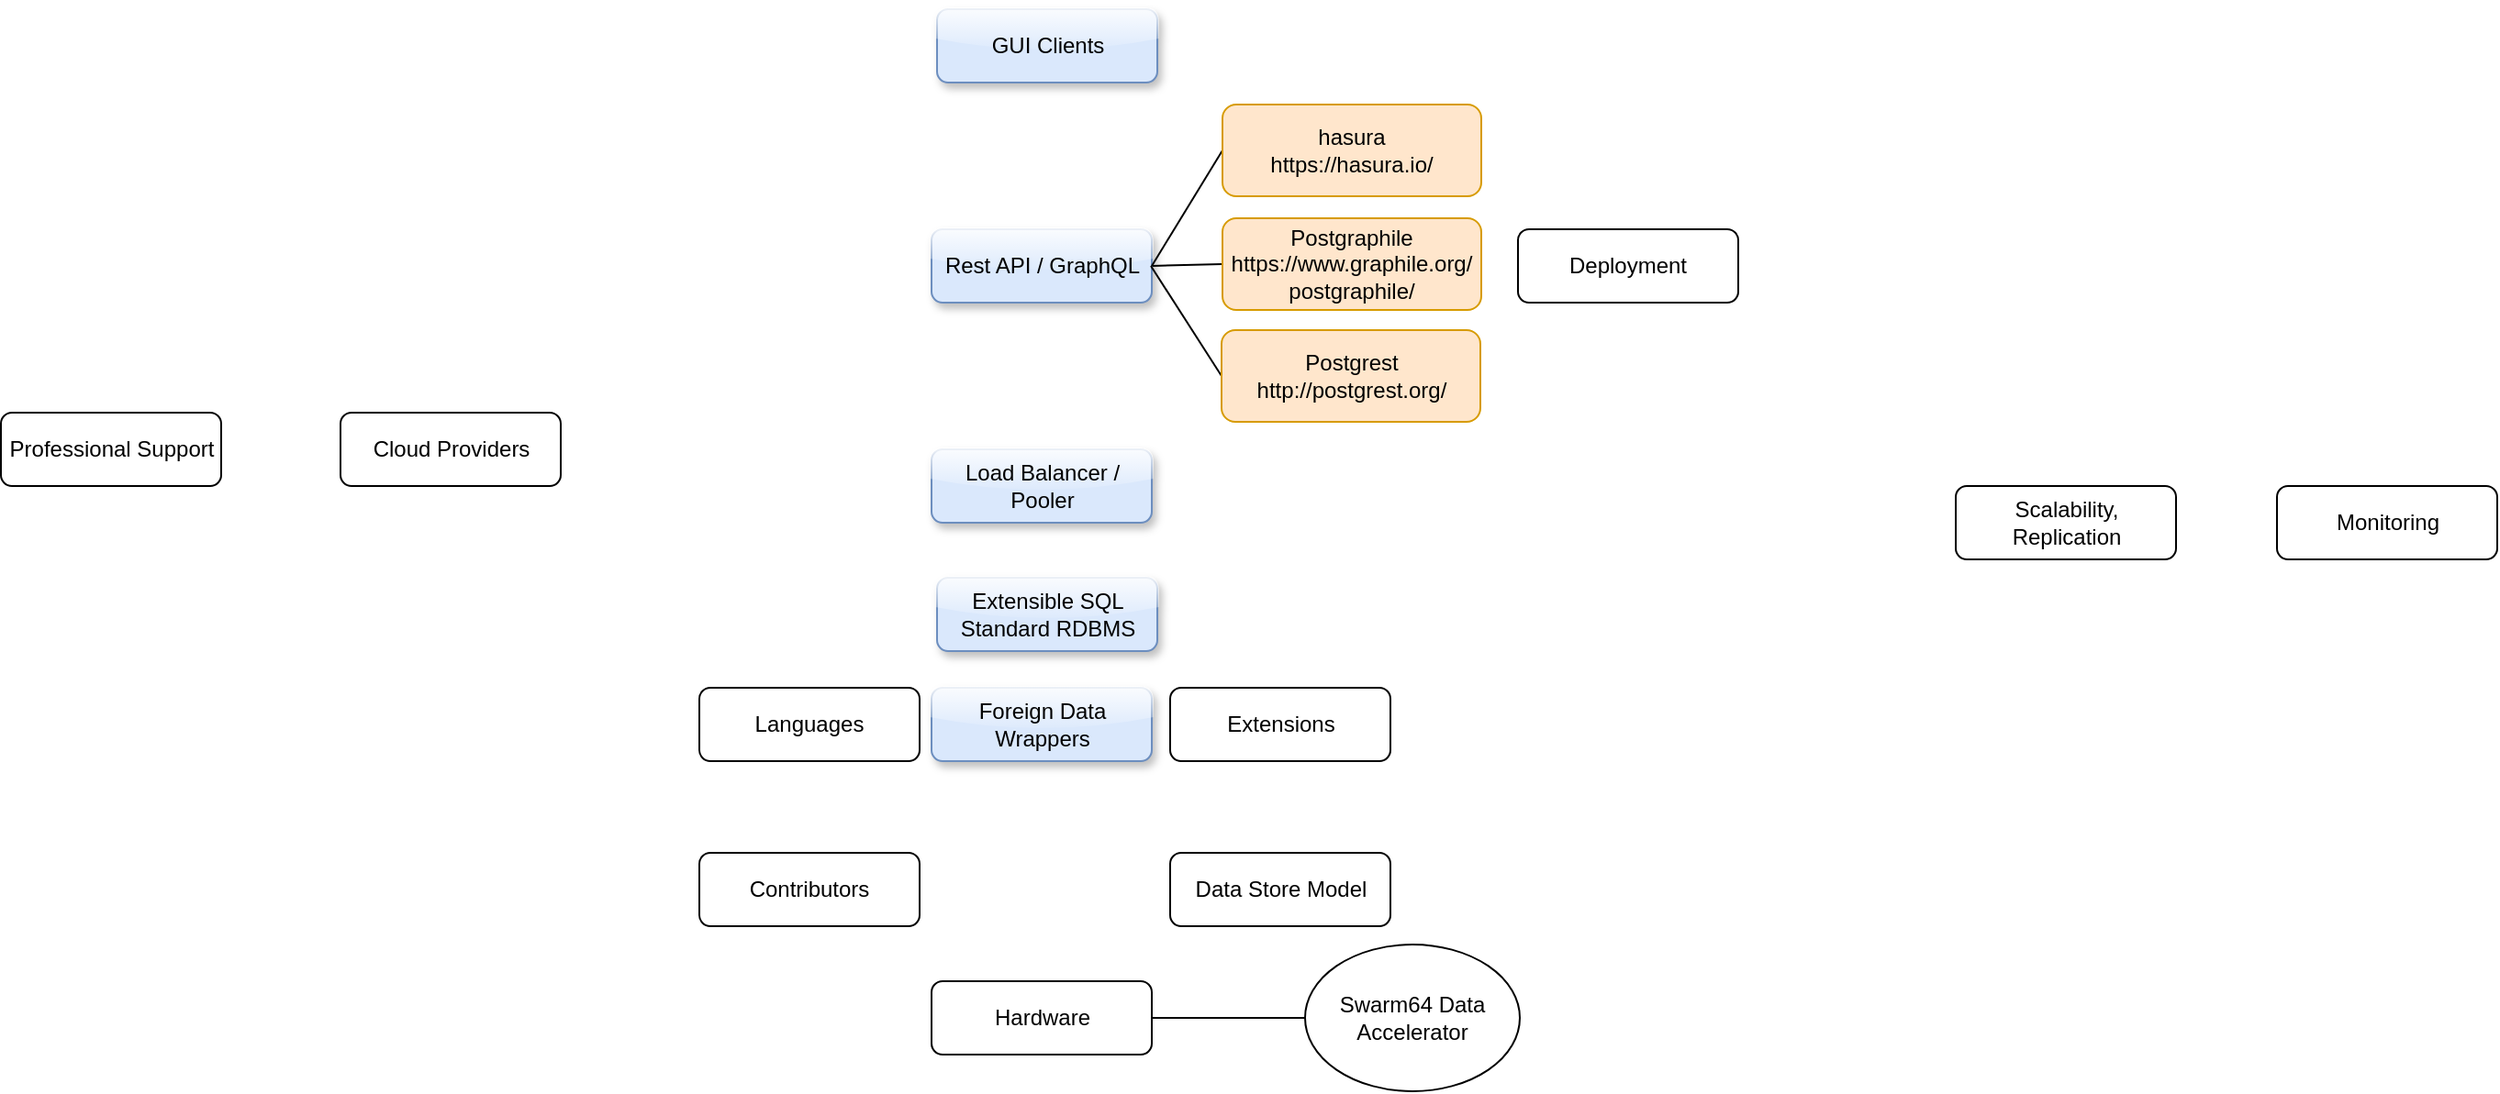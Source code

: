 <mxfile version="11.1.4" type="github"><diagram id="6a731a19-8d31-9384-78a2-239565b7b9f0" name="Page-1"><mxGraphModel dx="1422" dy="1711" grid="1" gridSize="10" guides="1" tooltips="1" connect="1" arrows="1" fold="1" page="1" pageScale="1" pageWidth="1169" pageHeight="827" background="#ffffff" math="0" shadow="0"><root><mxCell id="0"/><mxCell id="1" parent="0"/><mxCell id="qYoUqwugDs_8l-8_ZZNk-1542" value="Languages" style="rounded=1;whiteSpace=wrap;html=1;" parent="1" vertex="1"><mxGeometry x="494" y="-420" width="120" height="40" as="geometry"/></mxCell><mxCell id="xO5iW77-2609iIl7646L-1542" value="Foreign Data Wrappers" style="rounded=1;whiteSpace=wrap;html=1;shadow=1;strokeColor=#6c8ebf;fillColor=#dae8fc;glass=1;" parent="1" vertex="1"><mxGeometry x="620.5" y="-420" width="120" height="40" as="geometry"/></mxCell><mxCell id="xO5iW77-2609iIl7646L-1543" value="Extensions" style="rounded=1;whiteSpace=wrap;html=1;" parent="1" vertex="1"><mxGeometry x="750.5" y="-420" width="120" height="40" as="geometry"/></mxCell><mxCell id="xO5iW77-2609iIl7646L-1544" value="Data Store Model" style="rounded=1;whiteSpace=wrap;html=1;" parent="1" vertex="1"><mxGeometry x="750.5" y="-330" width="120" height="40" as="geometry"/></mxCell><mxCell id="xO5iW77-2609iIl7646L-1545" value="Deployment" style="rounded=1;whiteSpace=wrap;html=1;" parent="1" vertex="1"><mxGeometry x="940" y="-670" width="120" height="40" as="geometry"/></mxCell><mxCell id="xO5iW77-2609iIl7646L-1546" value="Load Balancer / Pooler" style="rounded=1;whiteSpace=wrap;html=1;shadow=1;strokeColor=#6c8ebf;fillColor=#dae8fc;glass=1;" parent="1" vertex="1"><mxGeometry x="620.5" y="-550" width="120" height="40" as="geometry"/></mxCell><mxCell id="xO5iW77-2609iIl7646L-1547" value="Scalability, Replication" style="rounded=1;whiteSpace=wrap;html=1;" parent="1" vertex="1"><mxGeometry x="1178.5" y="-530" width="120" height="40" as="geometry"/></mxCell><mxCell id="xO5iW77-2609iIl7646L-1548" value="Monitoring" style="rounded=1;whiteSpace=wrap;html=1;" parent="1" vertex="1"><mxGeometry x="1353.5" y="-530" width="120" height="40" as="geometry"/></mxCell><mxCell id="wK-X1UXonODeccGO6W6j-1548" style="rounded=0;orthogonalLoop=1;jettySize=auto;html=1;exitX=1;exitY=0.5;exitDx=0;exitDy=0;entryX=0;entryY=0.5;entryDx=0;entryDy=0;endArrow=none;endFill=0;" parent="1" source="xO5iW77-2609iIl7646L-1549" target="wK-X1UXonODeccGO6W6j-1547" edge="1"><mxGeometry relative="1" as="geometry"/></mxCell><mxCell id="xO5iW77-2609iIl7646L-1549" value="Rest API / GraphQL" style="rounded=1;whiteSpace=wrap;html=1;fillColor=#dae8fc;strokeColor=#6c8ebf;shadow=1;glass=1;comic=0;" parent="1" vertex="1"><mxGeometry x="620.5" y="-670" width="120" height="40" as="geometry"/></mxCell><mxCell id="xO5iW77-2609iIl7646L-1550" value="GUI Clients" style="rounded=1;whiteSpace=wrap;html=1;shadow=1;strokeColor=#6c8ebf;fillColor=#dae8fc;glass=1;" parent="1" vertex="1"><mxGeometry x="623.5" y="-790" width="120" height="40" as="geometry"/></mxCell><UserObject label="Contributors" link="https://www.postgresql.org/community/contributors/" id="xO5iW77-2609iIl7646L-1551"><mxCell style="rounded=1;whiteSpace=wrap;html=1;" parent="1" vertex="1"><mxGeometry x="494" y="-330" width="120" height="40" as="geometry"/></mxCell></UserObject><mxCell id="xO5iW77-2609iIl7646L-1552" value="Professional Support" style="rounded=1;whiteSpace=wrap;html=1;" parent="1" vertex="1"><mxGeometry x="113.5" y="-570" width="120" height="40" as="geometry"/></mxCell><mxCell id="xO5iW77-2609iIl7646L-1553" value="Cloud Providers" style="rounded=1;whiteSpace=wrap;html=1;" parent="1" vertex="1"><mxGeometry x="298.5" y="-570" width="120" height="40" as="geometry"/></mxCell><mxCell id="xO5iW77-2609iIl7646L-1554" value="Extensible SQL Standard RDBMS" style="rounded=1;whiteSpace=wrap;html=1;shadow=1;strokeColor=#6c8ebf;fillColor=#dae8fc;glass=1;" parent="1" vertex="1"><mxGeometry x="623.5" y="-480" width="120" height="40" as="geometry"/></mxCell><mxCell id="xO5iW77-2609iIl7646L-1558" value="" style="edgeStyle=none;rounded=0;orthogonalLoop=1;jettySize=auto;html=1;endArrow=none;endFill=0;entryX=0;entryY=0.5;entryDx=0;entryDy=0;" parent="1" source="xO5iW77-2609iIl7646L-1555" target="xO5iW77-2609iIl7646L-1556" edge="1"><mxGeometry relative="1" as="geometry"><mxPoint x="820.5" y="-220" as="targetPoint"/></mxGeometry></mxCell><mxCell id="xO5iW77-2609iIl7646L-1555" value="Hardware" style="rounded=1;whiteSpace=wrap;html=1;" parent="1" vertex="1"><mxGeometry x="620.5" y="-260" width="120" height="40" as="geometry"/></mxCell><UserObject label="Swarm64 Data Accelerator" link="https://www.swarm64.com/swarm64-da" id="xO5iW77-2609iIl7646L-1556"><mxCell style="ellipse;whiteSpace=wrap;html=1;" parent="1" vertex="1"><mxGeometry x="824" y="-280" width="117" height="80" as="geometry"/></mxCell></UserObject><mxCell id="wK-X1UXonODeccGO6W6j-1550" style="edgeStyle=none;rounded=0;orthogonalLoop=1;jettySize=auto;html=1;exitX=0;exitY=0.5;exitDx=0;exitDy=0;endArrow=none;endFill=0;" parent="1" source="wK-X1UXonODeccGO6W6j-1545" edge="1"><mxGeometry relative="1" as="geometry"><mxPoint x="740" y="-650" as="targetPoint"/></mxGeometry></mxCell><UserObject label="Postgrest&lt;br&gt;http://postgrest.org/" link="http://postgrest.org/" id="wK-X1UXonODeccGO6W6j-1545"><mxCell style="rounded=1;whiteSpace=wrap;html=1;fillColor=#ffe6cc;strokeColor=#d79b00;" parent="1" vertex="1"><mxGeometry x="778.5" y="-615" width="141" height="50" as="geometry"/></mxCell></UserObject><mxCell id="wK-X1UXonODeccGO6W6j-1549" style="edgeStyle=none;rounded=0;orthogonalLoop=1;jettySize=auto;html=1;exitX=0;exitY=0.5;exitDx=0;exitDy=0;entryX=1;entryY=0.5;entryDx=0;entryDy=0;endArrow=none;endFill=0;" parent="1" source="wK-X1UXonODeccGO6W6j-1546" target="xO5iW77-2609iIl7646L-1549" edge="1"><mxGeometry relative="1" as="geometry"/></mxCell><UserObject label="hasura&lt;br&gt;https://hasura.io/" link="https://hasura.io/" id="wK-X1UXonODeccGO6W6j-1546"><mxCell style="rounded=1;whiteSpace=wrap;html=1;fillColor=#ffe6cc;strokeColor=#d79b00;" parent="1" vertex="1"><mxGeometry x="779" y="-738" width="141" height="50" as="geometry"/></mxCell></UserObject><UserObject label="Postgraphile&lt;br&gt;https://www.graphile.org/&lt;br&gt;postgraphile/" link="https://www.graphile.org/postgraphile/" id="wK-X1UXonODeccGO6W6j-1547"><mxCell style="rounded=1;whiteSpace=wrap;html=1;fillColor=#ffe6cc;strokeColor=#d79b00;" parent="1" vertex="1"><mxGeometry x="779" y="-676" width="141" height="50" as="geometry"/></mxCell></UserObject></root></mxGraphModel></diagram></mxfile>